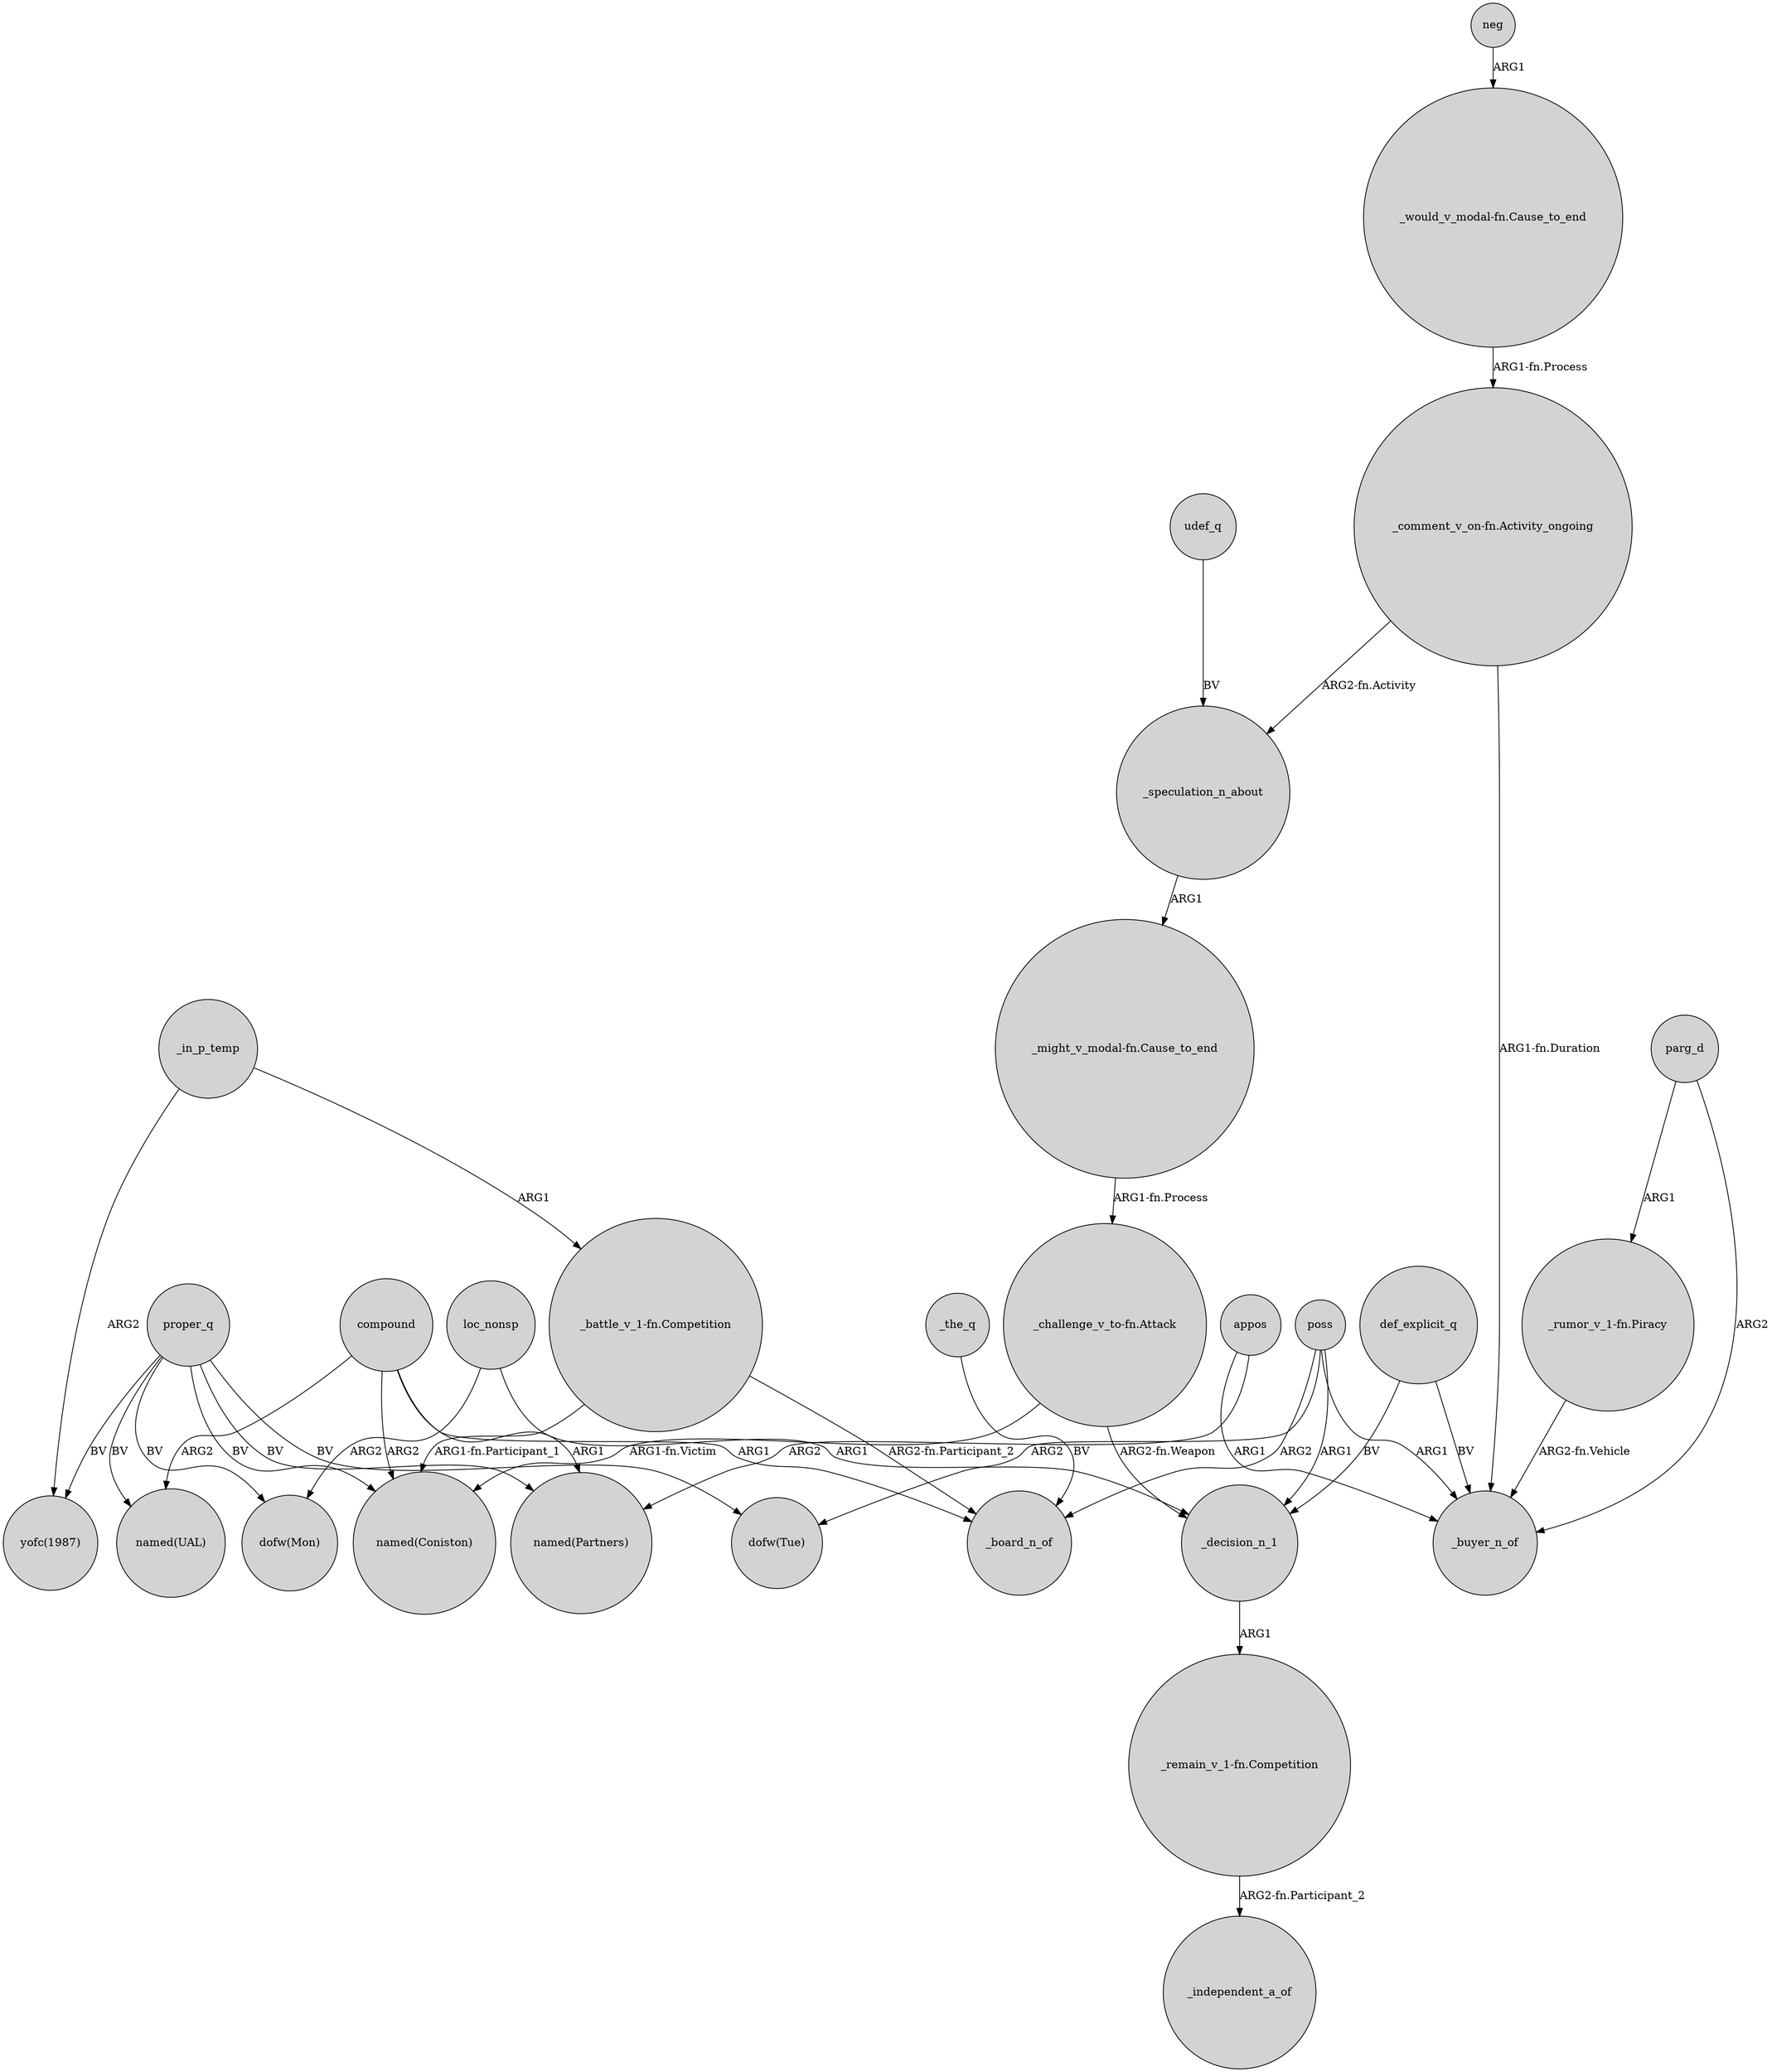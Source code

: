digraph {
	node [shape=circle style=filled]
	"_might_v_modal-fn.Cause_to_end" -> "_challenge_v_to-fn.Attack" [label="ARG1-fn.Process"]
	"_comment_v_on-fn.Activity_ongoing" -> _speculation_n_about [label="ARG2-fn.Activity"]
	proper_q -> "named(Coniston)" [label=BV]
	"_battle_v_1-fn.Competition" -> "named(Coniston)" [label="ARG1-fn.Participant_1"]
	_in_p_temp -> "yofc(1987)" [label=ARG2]
	loc_nonsp -> _decision_n_1 [label=ARG1]
	def_explicit_q -> _decision_n_1 [label=BV]
	udef_q -> _speculation_n_about [label=BV]
	proper_q -> "dofw(Mon)" [label=BV]
	poss -> _decision_n_1 [label=ARG1]
	proper_q -> "named(Partners)" [label=BV]
	"_remain_v_1-fn.Competition" -> _independent_a_of [label="ARG2-fn.Participant_2"]
	_the_q -> _board_n_of [label=BV]
	_decision_n_1 -> "_remain_v_1-fn.Competition" [label=ARG1]
	proper_q -> "named(UAL)" [label=BV]
	compound -> "named(Coniston)" [label=ARG2]
	"_comment_v_on-fn.Activity_ongoing" -> _buyer_n_of [label="ARG1-fn.Duration"]
	"_would_v_modal-fn.Cause_to_end" -> "_comment_v_on-fn.Activity_ongoing" [label="ARG1-fn.Process"]
	loc_nonsp -> "dofw(Mon)" [label=ARG2]
	proper_q -> "yofc(1987)" [label=BV]
	def_explicit_q -> _buyer_n_of [label=BV]
	compound -> _board_n_of [label=ARG1]
	appos -> _buyer_n_of [label=ARG1]
	_speculation_n_about -> "_might_v_modal-fn.Cause_to_end" [label=ARG1]
	poss -> "dofw(Tue)" [label=ARG2]
	parg_d -> _buyer_n_of [label=ARG2]
	poss -> _board_n_of [label=ARG2]
	appos -> "named(Partners)" [label=ARG2]
	parg_d -> "_rumor_v_1-fn.Piracy" [label=ARG1]
	"_battle_v_1-fn.Competition" -> _board_n_of [label="ARG2-fn.Participant_2"]
	proper_q -> "dofw(Tue)" [label=BV]
	compound -> "named(UAL)" [label=ARG2]
	_in_p_temp -> "_battle_v_1-fn.Competition" [label=ARG1]
	neg -> "_would_v_modal-fn.Cause_to_end" [label=ARG1]
	poss -> _buyer_n_of [label=ARG1]
	"_challenge_v_to-fn.Attack" -> "named(Coniston)" [label="ARG1-fn.Victim"]
	compound -> "named(Partners)" [label=ARG1]
	"_rumor_v_1-fn.Piracy" -> _buyer_n_of [label="ARG2-fn.Vehicle"]
	"_challenge_v_to-fn.Attack" -> _decision_n_1 [label="ARG2-fn.Weapon"]
}

